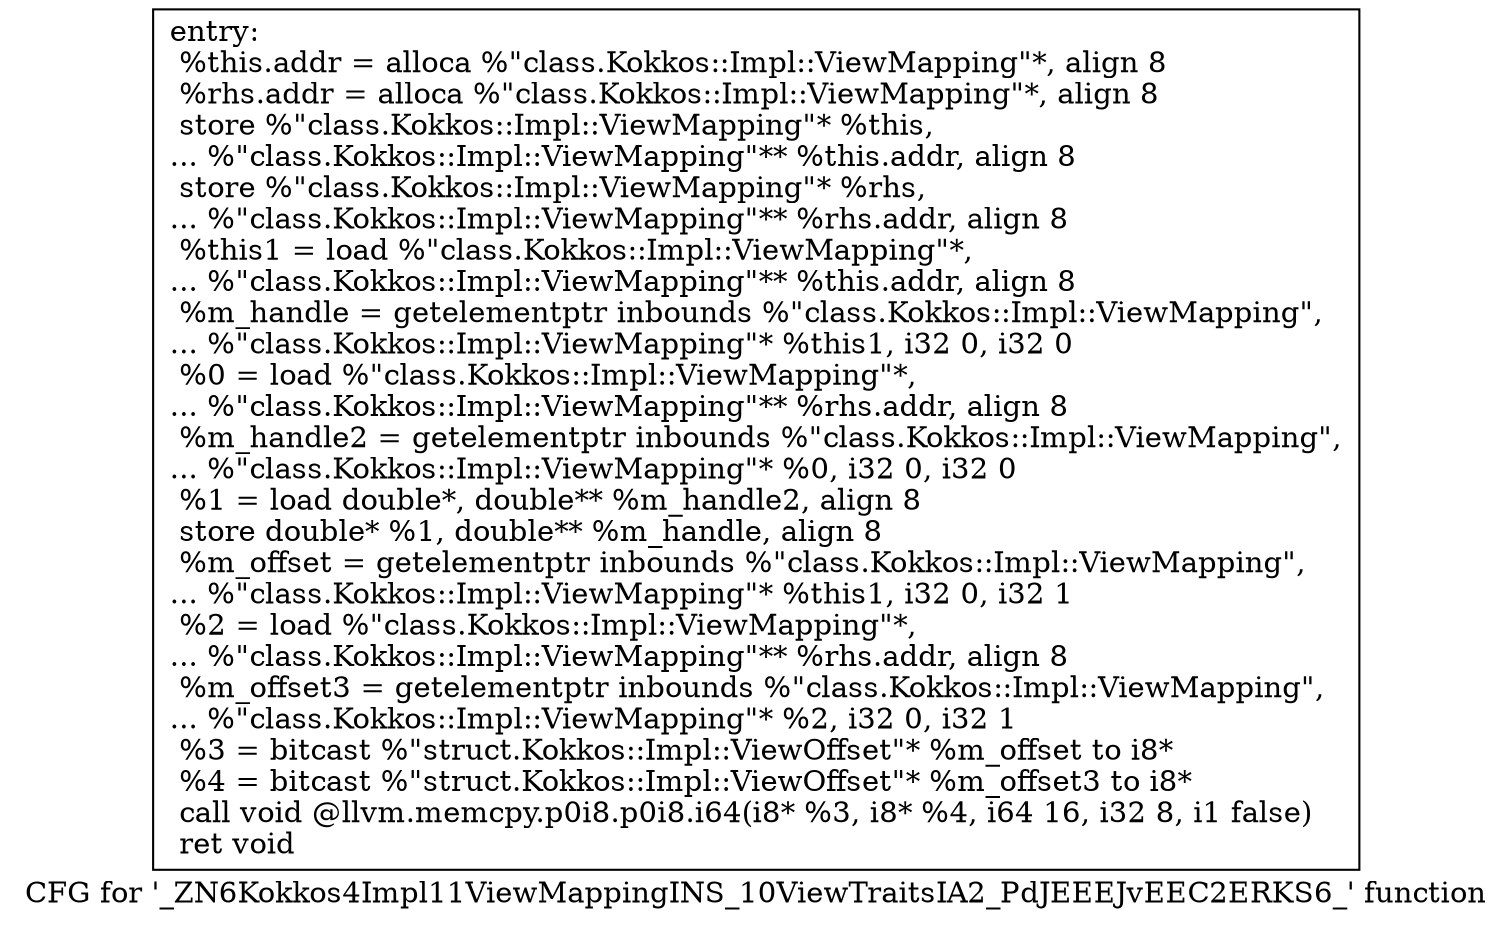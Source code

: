 digraph "CFG for '_ZN6Kokkos4Impl11ViewMappingINS_10ViewTraitsIA2_PdJEEEJvEEC2ERKS6_' function" {
	label="CFG for '_ZN6Kokkos4Impl11ViewMappingINS_10ViewTraitsIA2_PdJEEEJvEEC2ERKS6_' function";

	Node0x5e92a60 [shape=record,label="{entry:\l  %this.addr = alloca %\"class.Kokkos::Impl::ViewMapping\"*, align 8\l  %rhs.addr = alloca %\"class.Kokkos::Impl::ViewMapping\"*, align 8\l  store %\"class.Kokkos::Impl::ViewMapping\"* %this,\l... %\"class.Kokkos::Impl::ViewMapping\"** %this.addr, align 8\l  store %\"class.Kokkos::Impl::ViewMapping\"* %rhs,\l... %\"class.Kokkos::Impl::ViewMapping\"** %rhs.addr, align 8\l  %this1 = load %\"class.Kokkos::Impl::ViewMapping\"*,\l... %\"class.Kokkos::Impl::ViewMapping\"** %this.addr, align 8\l  %m_handle = getelementptr inbounds %\"class.Kokkos::Impl::ViewMapping\",\l... %\"class.Kokkos::Impl::ViewMapping\"* %this1, i32 0, i32 0\l  %0 = load %\"class.Kokkos::Impl::ViewMapping\"*,\l... %\"class.Kokkos::Impl::ViewMapping\"** %rhs.addr, align 8\l  %m_handle2 = getelementptr inbounds %\"class.Kokkos::Impl::ViewMapping\",\l... %\"class.Kokkos::Impl::ViewMapping\"* %0, i32 0, i32 0\l  %1 = load double*, double** %m_handle2, align 8\l  store double* %1, double** %m_handle, align 8\l  %m_offset = getelementptr inbounds %\"class.Kokkos::Impl::ViewMapping\",\l... %\"class.Kokkos::Impl::ViewMapping\"* %this1, i32 0, i32 1\l  %2 = load %\"class.Kokkos::Impl::ViewMapping\"*,\l... %\"class.Kokkos::Impl::ViewMapping\"** %rhs.addr, align 8\l  %m_offset3 = getelementptr inbounds %\"class.Kokkos::Impl::ViewMapping\",\l... %\"class.Kokkos::Impl::ViewMapping\"* %2, i32 0, i32 1\l  %3 = bitcast %\"struct.Kokkos::Impl::ViewOffset\"* %m_offset to i8*\l  %4 = bitcast %\"struct.Kokkos::Impl::ViewOffset\"* %m_offset3 to i8*\l  call void @llvm.memcpy.p0i8.p0i8.i64(i8* %3, i8* %4, i64 16, i32 8, i1 false)\l  ret void\l}"];
}
